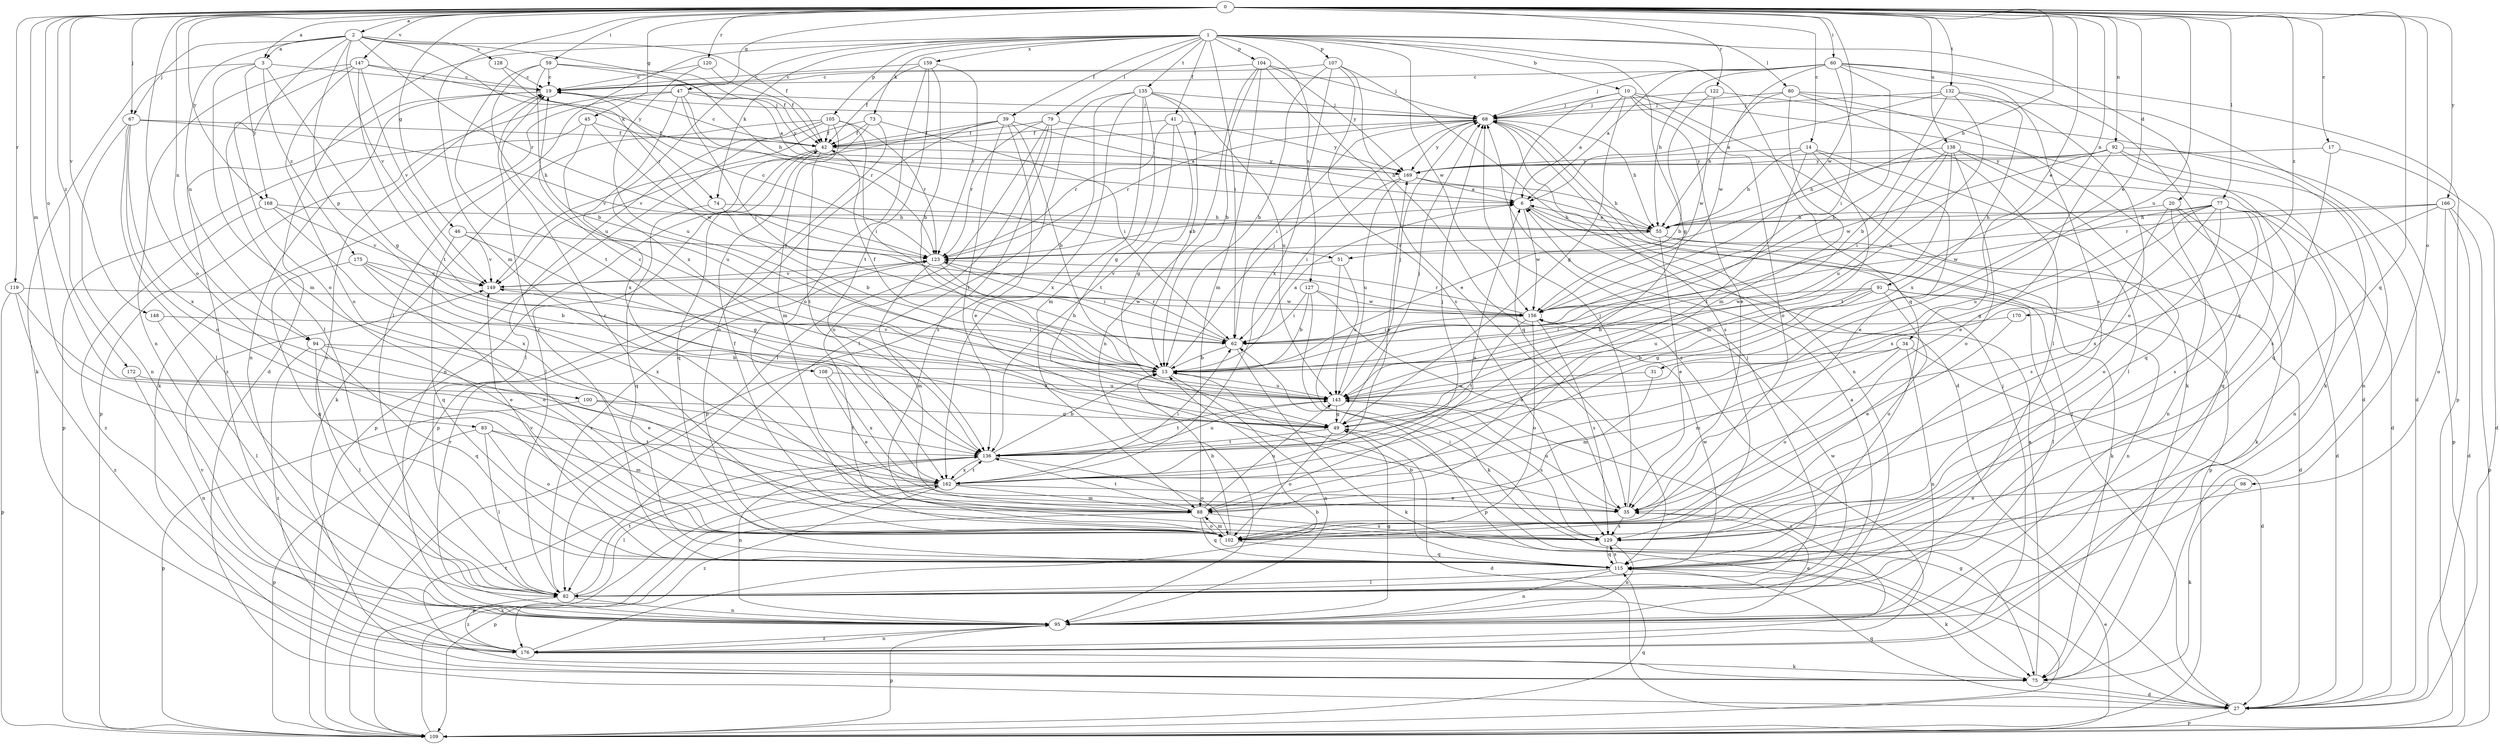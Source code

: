 strict digraph  {
0;
1;
2;
3;
6;
10;
13;
14;
17;
19;
20;
27;
31;
34;
35;
39;
41;
42;
45;
46;
47;
49;
51;
55;
59;
60;
62;
67;
68;
73;
74;
75;
77;
79;
80;
82;
83;
88;
91;
92;
94;
95;
98;
100;
102;
104;
105;
107;
108;
109;
115;
119;
120;
122;
123;
127;
128;
129;
132;
135;
136;
138;
143;
147;
148;
149;
156;
159;
162;
166;
168;
169;
170;
172;
175;
176;
0 -> 2  [label=a];
0 -> 3  [label=a];
0 -> 14  [label=c];
0 -> 17  [label=c];
0 -> 31  [label=e];
0 -> 34  [label=e];
0 -> 45  [label=g];
0 -> 46  [label=g];
0 -> 47  [label=g];
0 -> 51  [label=h];
0 -> 59  [label=i];
0 -> 60  [label=i];
0 -> 67  [label=j];
0 -> 77  [label=l];
0 -> 83  [label=m];
0 -> 88  [label=m];
0 -> 91  [label=n];
0 -> 92  [label=n];
0 -> 94  [label=n];
0 -> 98  [label=o];
0 -> 100  [label=o];
0 -> 102  [label=o];
0 -> 115  [label=q];
0 -> 119  [label=r];
0 -> 120  [label=r];
0 -> 122  [label=r];
0 -> 132  [label=t];
0 -> 138  [label=u];
0 -> 143  [label=u];
0 -> 147  [label=v];
0 -> 148  [label=v];
0 -> 156  [label=w];
0 -> 166  [label=y];
0 -> 168  [label=y];
0 -> 170  [label=z];
0 -> 172  [label=z];
1 -> 10  [label=b];
1 -> 20  [label=d];
1 -> 27  [label=d];
1 -> 39  [label=f];
1 -> 41  [label=f];
1 -> 49  [label=g];
1 -> 62  [label=i];
1 -> 73  [label=k];
1 -> 74  [label=k];
1 -> 79  [label=l];
1 -> 80  [label=l];
1 -> 82  [label=l];
1 -> 104  [label=p];
1 -> 105  [label=p];
1 -> 107  [label=p];
1 -> 115  [label=q];
1 -> 127  [label=s];
1 -> 135  [label=t];
1 -> 156  [label=w];
1 -> 159  [label=x];
1 -> 162  [label=x];
2 -> 3  [label=a];
2 -> 42  [label=f];
2 -> 51  [label=h];
2 -> 67  [label=j];
2 -> 74  [label=k];
2 -> 94  [label=n];
2 -> 102  [label=o];
2 -> 108  [label=p];
2 -> 123  [label=r];
2 -> 128  [label=s];
2 -> 149  [label=v];
3 -> 19  [label=c];
3 -> 49  [label=g];
3 -> 75  [label=k];
3 -> 88  [label=m];
3 -> 168  [label=y];
3 -> 175  [label=z];
6 -> 55  [label=h];
6 -> 109  [label=p];
6 -> 156  [label=w];
10 -> 6  [label=a];
10 -> 27  [label=d];
10 -> 35  [label=e];
10 -> 49  [label=g];
10 -> 68  [label=j];
10 -> 75  [label=k];
10 -> 102  [label=o];
10 -> 115  [label=q];
13 -> 6  [label=a];
13 -> 42  [label=f];
13 -> 68  [label=j];
13 -> 95  [label=n];
13 -> 143  [label=u];
13 -> 149  [label=v];
14 -> 35  [label=e];
14 -> 55  [label=h];
14 -> 82  [label=l];
14 -> 88  [label=m];
14 -> 136  [label=t];
14 -> 169  [label=y];
17 -> 27  [label=d];
17 -> 129  [label=s];
17 -> 169  [label=y];
19 -> 68  [label=j];
19 -> 95  [label=n];
19 -> 176  [label=z];
20 -> 27  [label=d];
20 -> 55  [label=h];
20 -> 75  [label=k];
20 -> 95  [label=n];
20 -> 129  [label=s];
27 -> 49  [label=g];
27 -> 68  [label=j];
27 -> 109  [label=p];
27 -> 115  [label=q];
31 -> 88  [label=m];
31 -> 143  [label=u];
34 -> 13  [label=b];
34 -> 27  [label=d];
34 -> 88  [label=m];
34 -> 95  [label=n];
34 -> 102  [label=o];
35 -> 68  [label=j];
35 -> 129  [label=s];
35 -> 143  [label=u];
39 -> 6  [label=a];
39 -> 13  [label=b];
39 -> 35  [label=e];
39 -> 42  [label=f];
39 -> 109  [label=p];
39 -> 136  [label=t];
39 -> 149  [label=v];
41 -> 42  [label=f];
41 -> 49  [label=g];
41 -> 123  [label=r];
41 -> 136  [label=t];
41 -> 169  [label=y];
42 -> 19  [label=c];
42 -> 82  [label=l];
42 -> 115  [label=q];
42 -> 136  [label=t];
42 -> 169  [label=y];
45 -> 42  [label=f];
45 -> 109  [label=p];
45 -> 143  [label=u];
45 -> 156  [label=w];
46 -> 49  [label=g];
46 -> 115  [label=q];
46 -> 123  [label=r];
46 -> 149  [label=v];
47 -> 62  [label=i];
47 -> 68  [label=j];
47 -> 75  [label=k];
47 -> 109  [label=p];
47 -> 123  [label=r];
47 -> 162  [label=x];
47 -> 169  [label=y];
49 -> 19  [label=c];
49 -> 27  [label=d];
49 -> 68  [label=j];
49 -> 102  [label=o];
49 -> 136  [label=t];
51 -> 75  [label=k];
51 -> 143  [label=u];
51 -> 149  [label=v];
55 -> 6  [label=a];
55 -> 27  [label=d];
55 -> 35  [label=e];
55 -> 75  [label=k];
55 -> 123  [label=r];
59 -> 6  [label=a];
59 -> 13  [label=b];
59 -> 19  [label=c];
59 -> 42  [label=f];
59 -> 136  [label=t];
59 -> 143  [label=u];
60 -> 6  [label=a];
60 -> 13  [label=b];
60 -> 19  [label=c];
60 -> 55  [label=h];
60 -> 62  [label=i];
60 -> 68  [label=j];
60 -> 109  [label=p];
60 -> 115  [label=q];
60 -> 129  [label=s];
60 -> 156  [label=w];
62 -> 13  [label=b];
62 -> 75  [label=k];
62 -> 123  [label=r];
67 -> 42  [label=f];
67 -> 55  [label=h];
67 -> 82  [label=l];
67 -> 95  [label=n];
67 -> 102  [label=o];
67 -> 162  [label=x];
68 -> 42  [label=f];
68 -> 55  [label=h];
68 -> 62  [label=i];
68 -> 95  [label=n];
68 -> 123  [label=r];
68 -> 129  [label=s];
68 -> 169  [label=y];
73 -> 42  [label=f];
73 -> 62  [label=i];
73 -> 102  [label=o];
73 -> 109  [label=p];
73 -> 149  [label=v];
74 -> 13  [label=b];
74 -> 55  [label=h];
74 -> 115  [label=q];
75 -> 6  [label=a];
75 -> 27  [label=d];
75 -> 136  [label=t];
77 -> 49  [label=g];
77 -> 55  [label=h];
77 -> 95  [label=n];
77 -> 102  [label=o];
77 -> 115  [label=q];
77 -> 129  [label=s];
77 -> 143  [label=u];
77 -> 156  [label=w];
77 -> 162  [label=x];
79 -> 42  [label=f];
79 -> 55  [label=h];
79 -> 82  [label=l];
79 -> 102  [label=o];
79 -> 123  [label=r];
79 -> 129  [label=s];
80 -> 27  [label=d];
80 -> 55  [label=h];
80 -> 68  [label=j];
80 -> 82  [label=l];
80 -> 88  [label=m];
80 -> 176  [label=z];
82 -> 6  [label=a];
82 -> 68  [label=j];
82 -> 95  [label=n];
82 -> 123  [label=r];
82 -> 136  [label=t];
82 -> 156  [label=w];
82 -> 176  [label=z];
83 -> 82  [label=l];
83 -> 88  [label=m];
83 -> 102  [label=o];
83 -> 109  [label=p];
83 -> 136  [label=t];
88 -> 6  [label=a];
88 -> 102  [label=o];
88 -> 109  [label=p];
88 -> 115  [label=q];
88 -> 129  [label=s];
88 -> 136  [label=t];
88 -> 143  [label=u];
91 -> 13  [label=b];
91 -> 49  [label=g];
91 -> 82  [label=l];
91 -> 95  [label=n];
91 -> 102  [label=o];
91 -> 143  [label=u];
91 -> 156  [label=w];
92 -> 35  [label=e];
92 -> 55  [label=h];
92 -> 95  [label=n];
92 -> 109  [label=p];
92 -> 115  [label=q];
92 -> 156  [label=w];
92 -> 169  [label=y];
94 -> 13  [label=b];
94 -> 35  [label=e];
94 -> 82  [label=l];
94 -> 115  [label=q];
94 -> 176  [label=z];
95 -> 19  [label=c];
95 -> 35  [label=e];
95 -> 49  [label=g];
95 -> 109  [label=p];
95 -> 123  [label=r];
95 -> 176  [label=z];
98 -> 35  [label=e];
98 -> 75  [label=k];
100 -> 49  [label=g];
100 -> 109  [label=p];
100 -> 136  [label=t];
102 -> 13  [label=b];
102 -> 88  [label=m];
102 -> 115  [label=q];
104 -> 13  [label=b];
104 -> 19  [label=c];
104 -> 35  [label=e];
104 -> 68  [label=j];
104 -> 88  [label=m];
104 -> 95  [label=n];
104 -> 169  [label=y];
105 -> 42  [label=f];
105 -> 62  [label=i];
105 -> 75  [label=k];
105 -> 82  [label=l];
105 -> 88  [label=m];
105 -> 95  [label=n];
105 -> 123  [label=r];
107 -> 13  [label=b];
107 -> 19  [label=c];
107 -> 27  [label=d];
107 -> 129  [label=s];
107 -> 162  [label=x];
107 -> 176  [label=z];
108 -> 35  [label=e];
108 -> 143  [label=u];
108 -> 162  [label=x];
109 -> 35  [label=e];
109 -> 115  [label=q];
109 -> 162  [label=x];
115 -> 13  [label=b];
115 -> 19  [label=c];
115 -> 75  [label=k];
115 -> 82  [label=l];
115 -> 95  [label=n];
115 -> 129  [label=s];
115 -> 149  [label=v];
115 -> 156  [label=w];
119 -> 35  [label=e];
119 -> 109  [label=p];
119 -> 156  [label=w];
119 -> 176  [label=z];
120 -> 19  [label=c];
120 -> 42  [label=f];
120 -> 143  [label=u];
122 -> 13  [label=b];
122 -> 68  [label=j];
122 -> 75  [label=k];
122 -> 156  [label=w];
123 -> 6  [label=a];
123 -> 13  [label=b];
123 -> 19  [label=c];
123 -> 62  [label=i];
123 -> 88  [label=m];
123 -> 149  [label=v];
127 -> 13  [label=b];
127 -> 35  [label=e];
127 -> 62  [label=i];
127 -> 109  [label=p];
127 -> 156  [label=w];
128 -> 19  [label=c];
128 -> 123  [label=r];
129 -> 19  [label=c];
129 -> 42  [label=f];
129 -> 62  [label=i];
129 -> 95  [label=n];
129 -> 115  [label=q];
132 -> 6  [label=a];
132 -> 13  [label=b];
132 -> 68  [label=j];
132 -> 102  [label=o];
132 -> 143  [label=u];
132 -> 162  [label=x];
135 -> 13  [label=b];
135 -> 49  [label=g];
135 -> 68  [label=j];
135 -> 82  [label=l];
135 -> 88  [label=m];
135 -> 109  [label=p];
135 -> 143  [label=u];
135 -> 162  [label=x];
136 -> 13  [label=b];
136 -> 95  [label=n];
136 -> 102  [label=o];
136 -> 143  [label=u];
136 -> 162  [label=x];
138 -> 27  [label=d];
138 -> 62  [label=i];
138 -> 102  [label=o];
138 -> 115  [label=q];
138 -> 136  [label=t];
138 -> 143  [label=u];
138 -> 169  [label=y];
143 -> 49  [label=g];
143 -> 68  [label=j];
143 -> 129  [label=s];
143 -> 136  [label=t];
143 -> 176  [label=z];
147 -> 19  [label=c];
147 -> 82  [label=l];
147 -> 95  [label=n];
147 -> 102  [label=o];
147 -> 136  [label=t];
147 -> 149  [label=v];
147 -> 169  [label=y];
148 -> 62  [label=i];
148 -> 82  [label=l];
149 -> 156  [label=w];
156 -> 62  [label=i];
156 -> 102  [label=o];
156 -> 123  [label=r];
156 -> 129  [label=s];
156 -> 136  [label=t];
159 -> 13  [label=b];
159 -> 19  [label=c];
159 -> 42  [label=f];
159 -> 102  [label=o];
159 -> 123  [label=r];
159 -> 136  [label=t];
162 -> 35  [label=e];
162 -> 62  [label=i];
162 -> 68  [label=j];
162 -> 82  [label=l];
162 -> 88  [label=m];
162 -> 109  [label=p];
162 -> 136  [label=t];
162 -> 169  [label=y];
162 -> 176  [label=z];
166 -> 27  [label=d];
166 -> 55  [label=h];
166 -> 102  [label=o];
166 -> 109  [label=p];
166 -> 123  [label=r];
166 -> 162  [label=x];
168 -> 55  [label=h];
168 -> 149  [label=v];
168 -> 162  [label=x];
168 -> 176  [label=z];
169 -> 6  [label=a];
169 -> 55  [label=h];
169 -> 62  [label=i];
169 -> 143  [label=u];
170 -> 35  [label=e];
170 -> 62  [label=i];
172 -> 95  [label=n];
172 -> 143  [label=u];
175 -> 13  [label=b];
175 -> 102  [label=o];
175 -> 115  [label=q];
175 -> 149  [label=v];
175 -> 162  [label=x];
176 -> 13  [label=b];
176 -> 68  [label=j];
176 -> 75  [label=k];
176 -> 95  [label=n];
176 -> 149  [label=v];
}
